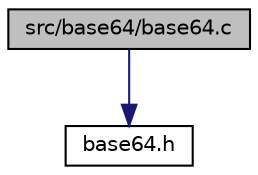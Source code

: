 digraph "src/base64/base64.c"
{
 // LATEX_PDF_SIZE
  edge [fontname="Helvetica",fontsize="10",labelfontname="Helvetica",labelfontsize="10"];
  node [fontname="Helvetica",fontsize="10",shape=record];
  Node1 [label="src/base64/base64.c",height=0.2,width=0.4,color="black", fillcolor="grey75", style="filled", fontcolor="black",tooltip="base64 encryption/decryption functions file (code by Wei Zhicheng)"];
  Node1 -> Node2 [color="midnightblue",fontsize="10",style="solid",fontname="Helvetica"];
  Node2 [label="base64.h",height=0.2,width=0.4,color="black", fillcolor="white", style="filled",URL="$d2/d6f/base64_8h.html",tooltip="base64 encryption/decryption library (code by Wei Zhicheng)"];
}
